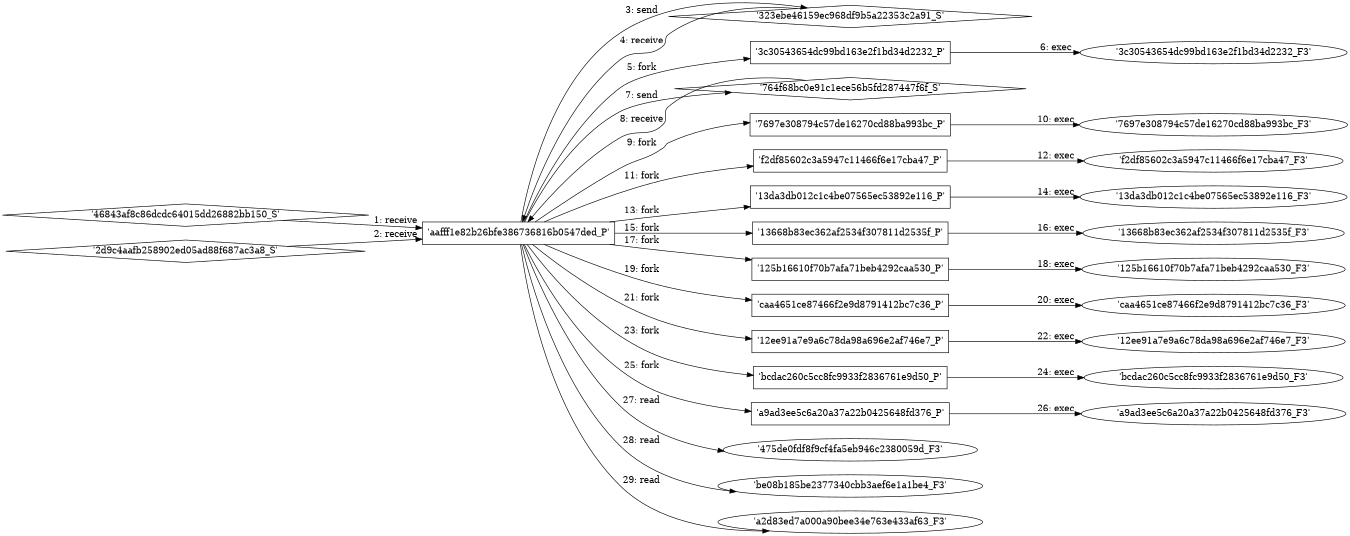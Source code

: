 digraph "D:\Learning\Paper\apt\基于CTI的攻击预警\Dataset\攻击图\ASGfromALLCTI\COVID-19 Outbreak Prompts Opportunistic Wave of Malicious Email Campaigns.dot" {
rankdir="LR"
size="9"
fixedsize="false"
splines="true"
nodesep=0.3
ranksep=0
fontsize=10
overlap="scalexy"
engine= "neato"
	"'aafff1e82b26bfe386736816b0547ded_P'" [node_type=Process shape=box]
	"'46843af8c86dcdc64015dd26882bb150_S'" [node_type=Socket shape=diamond]
	"'46843af8c86dcdc64015dd26882bb150_S'" -> "'aafff1e82b26bfe386736816b0547ded_P'" [label="1: receive"]
	"'aafff1e82b26bfe386736816b0547ded_P'" [node_type=Process shape=box]
	"'2d9c4aafb258902ed05ad88f687ac3a8_S'" [node_type=Socket shape=diamond]
	"'2d9c4aafb258902ed05ad88f687ac3a8_S'" -> "'aafff1e82b26bfe386736816b0547ded_P'" [label="2: receive"]
	"'323ebe46159ec968df9b5a22353c2a91_S'" [node_type=Socket shape=diamond]
	"'aafff1e82b26bfe386736816b0547ded_P'" [node_type=Process shape=box]
	"'aafff1e82b26bfe386736816b0547ded_P'" -> "'323ebe46159ec968df9b5a22353c2a91_S'" [label="3: send"]
	"'323ebe46159ec968df9b5a22353c2a91_S'" -> "'aafff1e82b26bfe386736816b0547ded_P'" [label="4: receive"]
	"'aafff1e82b26bfe386736816b0547ded_P'" [node_type=Process shape=box]
	"'3c30543654dc99bd163e2f1bd34d2232_P'" [node_type=Process shape=box]
	"'aafff1e82b26bfe386736816b0547ded_P'" -> "'3c30543654dc99bd163e2f1bd34d2232_P'" [label="5: fork"]
	"'3c30543654dc99bd163e2f1bd34d2232_P'" [node_type=Process shape=box]
	"'3c30543654dc99bd163e2f1bd34d2232_F3'" [node_type=File shape=ellipse]
	"'3c30543654dc99bd163e2f1bd34d2232_P'" -> "'3c30543654dc99bd163e2f1bd34d2232_F3'" [label="6: exec"]
	"'764f68bc0e91c1ece56b5fd287447f6f_S'" [node_type=Socket shape=diamond]
	"'aafff1e82b26bfe386736816b0547ded_P'" [node_type=Process shape=box]
	"'aafff1e82b26bfe386736816b0547ded_P'" -> "'764f68bc0e91c1ece56b5fd287447f6f_S'" [label="7: send"]
	"'764f68bc0e91c1ece56b5fd287447f6f_S'" -> "'aafff1e82b26bfe386736816b0547ded_P'" [label="8: receive"]
	"'aafff1e82b26bfe386736816b0547ded_P'" [node_type=Process shape=box]
	"'7697e308794c57de16270cd88ba993bc_P'" [node_type=Process shape=box]
	"'aafff1e82b26bfe386736816b0547ded_P'" -> "'7697e308794c57de16270cd88ba993bc_P'" [label="9: fork"]
	"'7697e308794c57de16270cd88ba993bc_P'" [node_type=Process shape=box]
	"'7697e308794c57de16270cd88ba993bc_F3'" [node_type=File shape=ellipse]
	"'7697e308794c57de16270cd88ba993bc_P'" -> "'7697e308794c57de16270cd88ba993bc_F3'" [label="10: exec"]
	"'aafff1e82b26bfe386736816b0547ded_P'" [node_type=Process shape=box]
	"'f2df85602c3a5947c11466f6e17cba47_P'" [node_type=Process shape=box]
	"'aafff1e82b26bfe386736816b0547ded_P'" -> "'f2df85602c3a5947c11466f6e17cba47_P'" [label="11: fork"]
	"'f2df85602c3a5947c11466f6e17cba47_P'" [node_type=Process shape=box]
	"'f2df85602c3a5947c11466f6e17cba47_F3'" [node_type=File shape=ellipse]
	"'f2df85602c3a5947c11466f6e17cba47_P'" -> "'f2df85602c3a5947c11466f6e17cba47_F3'" [label="12: exec"]
	"'aafff1e82b26bfe386736816b0547ded_P'" [node_type=Process shape=box]
	"'13da3db012c1c4be07565ec53892e116_P'" [node_type=Process shape=box]
	"'aafff1e82b26bfe386736816b0547ded_P'" -> "'13da3db012c1c4be07565ec53892e116_P'" [label="13: fork"]
	"'13da3db012c1c4be07565ec53892e116_P'" [node_type=Process shape=box]
	"'13da3db012c1c4be07565ec53892e116_F3'" [node_type=File shape=ellipse]
	"'13da3db012c1c4be07565ec53892e116_P'" -> "'13da3db012c1c4be07565ec53892e116_F3'" [label="14: exec"]
	"'aafff1e82b26bfe386736816b0547ded_P'" [node_type=Process shape=box]
	"'13668b83ec362af2534f307811d2535f_P'" [node_type=Process shape=box]
	"'aafff1e82b26bfe386736816b0547ded_P'" -> "'13668b83ec362af2534f307811d2535f_P'" [label="15: fork"]
	"'13668b83ec362af2534f307811d2535f_P'" [node_type=Process shape=box]
	"'13668b83ec362af2534f307811d2535f_F3'" [node_type=File shape=ellipse]
	"'13668b83ec362af2534f307811d2535f_P'" -> "'13668b83ec362af2534f307811d2535f_F3'" [label="16: exec"]
	"'aafff1e82b26bfe386736816b0547ded_P'" [node_type=Process shape=box]
	"'125b16610f70b7afa71beb4292caa530_P'" [node_type=Process shape=box]
	"'aafff1e82b26bfe386736816b0547ded_P'" -> "'125b16610f70b7afa71beb4292caa530_P'" [label="17: fork"]
	"'125b16610f70b7afa71beb4292caa530_P'" [node_type=Process shape=box]
	"'125b16610f70b7afa71beb4292caa530_F3'" [node_type=File shape=ellipse]
	"'125b16610f70b7afa71beb4292caa530_P'" -> "'125b16610f70b7afa71beb4292caa530_F3'" [label="18: exec"]
	"'aafff1e82b26bfe386736816b0547ded_P'" [node_type=Process shape=box]
	"'caa4651ce87466f2e9d8791412bc7c36_P'" [node_type=Process shape=box]
	"'aafff1e82b26bfe386736816b0547ded_P'" -> "'caa4651ce87466f2e9d8791412bc7c36_P'" [label="19: fork"]
	"'caa4651ce87466f2e9d8791412bc7c36_P'" [node_type=Process shape=box]
	"'caa4651ce87466f2e9d8791412bc7c36_F3'" [node_type=File shape=ellipse]
	"'caa4651ce87466f2e9d8791412bc7c36_P'" -> "'caa4651ce87466f2e9d8791412bc7c36_F3'" [label="20: exec"]
	"'aafff1e82b26bfe386736816b0547ded_P'" [node_type=Process shape=box]
	"'12ee91a7e9a6c78da98a696e2af746e7_P'" [node_type=Process shape=box]
	"'aafff1e82b26bfe386736816b0547ded_P'" -> "'12ee91a7e9a6c78da98a696e2af746e7_P'" [label="21: fork"]
	"'12ee91a7e9a6c78da98a696e2af746e7_P'" [node_type=Process shape=box]
	"'12ee91a7e9a6c78da98a696e2af746e7_F3'" [node_type=File shape=ellipse]
	"'12ee91a7e9a6c78da98a696e2af746e7_P'" -> "'12ee91a7e9a6c78da98a696e2af746e7_F3'" [label="22: exec"]
	"'aafff1e82b26bfe386736816b0547ded_P'" [node_type=Process shape=box]
	"'bcdac260c5cc8fc9933f2836761e9d50_P'" [node_type=Process shape=box]
	"'aafff1e82b26bfe386736816b0547ded_P'" -> "'bcdac260c5cc8fc9933f2836761e9d50_P'" [label="23: fork"]
	"'bcdac260c5cc8fc9933f2836761e9d50_P'" [node_type=Process shape=box]
	"'bcdac260c5cc8fc9933f2836761e9d50_F3'" [node_type=File shape=ellipse]
	"'bcdac260c5cc8fc9933f2836761e9d50_P'" -> "'bcdac260c5cc8fc9933f2836761e9d50_F3'" [label="24: exec"]
	"'aafff1e82b26bfe386736816b0547ded_P'" [node_type=Process shape=box]
	"'a9ad3ee5c6a20a37a22b0425648fd376_P'" [node_type=Process shape=box]
	"'aafff1e82b26bfe386736816b0547ded_P'" -> "'a9ad3ee5c6a20a37a22b0425648fd376_P'" [label="25: fork"]
	"'a9ad3ee5c6a20a37a22b0425648fd376_P'" [node_type=Process shape=box]
	"'a9ad3ee5c6a20a37a22b0425648fd376_F3'" [node_type=File shape=ellipse]
	"'a9ad3ee5c6a20a37a22b0425648fd376_P'" -> "'a9ad3ee5c6a20a37a22b0425648fd376_F3'" [label="26: exec"]
	"'475de0fdf8f9cf4fa5eb946c2380059d_F3'" [node_type=file shape=ellipse]
	"'aafff1e82b26bfe386736816b0547ded_P'" [node_type=Process shape=box]
	"'aafff1e82b26bfe386736816b0547ded_P'" -> "'475de0fdf8f9cf4fa5eb946c2380059d_F3'" [label="27: read"]
	"'be08b185be2377340cbb3aef6e1a1be4_F3'" [node_type=file shape=ellipse]
	"'aafff1e82b26bfe386736816b0547ded_P'" [node_type=Process shape=box]
	"'aafff1e82b26bfe386736816b0547ded_P'" -> "'be08b185be2377340cbb3aef6e1a1be4_F3'" [label="28: read"]
	"'a2d83ed7a000a90bee34e763e433af63_F3'" [node_type=file shape=ellipse]
	"'aafff1e82b26bfe386736816b0547ded_P'" [node_type=Process shape=box]
	"'aafff1e82b26bfe386736816b0547ded_P'" -> "'a2d83ed7a000a90bee34e763e433af63_F3'" [label="29: read"]
}
